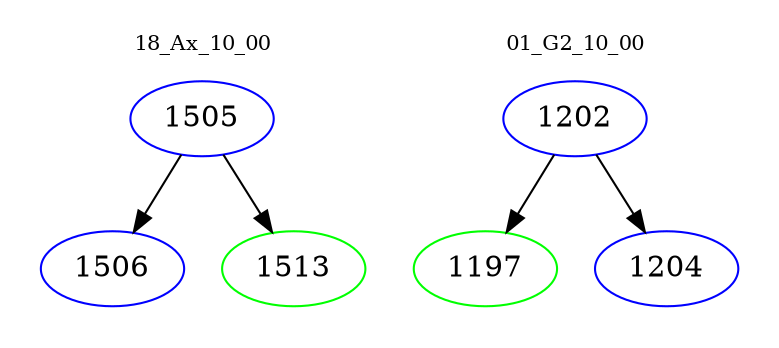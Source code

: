 digraph{
subgraph cluster_0 {
color = white
label = "18_Ax_10_00";
fontsize=10;
T0_1505 [label="1505", color="blue"]
T0_1505 -> T0_1506 [color="black"]
T0_1506 [label="1506", color="blue"]
T0_1505 -> T0_1513 [color="black"]
T0_1513 [label="1513", color="green"]
}
subgraph cluster_1 {
color = white
label = "01_G2_10_00";
fontsize=10;
T1_1202 [label="1202", color="blue"]
T1_1202 -> T1_1197 [color="black"]
T1_1197 [label="1197", color="green"]
T1_1202 -> T1_1204 [color="black"]
T1_1204 [label="1204", color="blue"]
}
}
